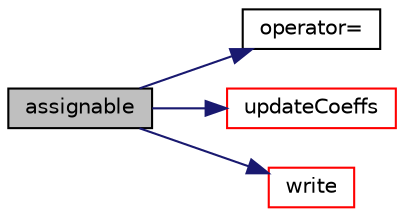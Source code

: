 digraph "assignable"
{
  bgcolor="transparent";
  edge [fontname="Helvetica",fontsize="10",labelfontname="Helvetica",labelfontsize="10"];
  node [fontname="Helvetica",fontsize="10",shape=record];
  rankdir="LR";
  Node23 [label="assignable",height=0.2,width=0.4,color="black", fillcolor="grey75", style="filled", fontcolor="black"];
  Node23 -> Node24 [color="midnightblue",fontsize="10",style="solid",fontname="Helvetica"];
  Node24 [label="operator=",height=0.2,width=0.4,color="black",URL="$a22945.html#a3c43947d30e6d33aa1f3c482fe1be7fe"];
  Node23 -> Node25 [color="midnightblue",fontsize="10",style="solid",fontname="Helvetica"];
  Node25 [label="updateCoeffs",height=0.2,width=0.4,color="red",URL="$a22945.html#a7e24eafac629d3733181cd942d4c902f",tooltip="Update the coefficients associated with the patch field. "];
  Node23 -> Node30 [color="midnightblue",fontsize="10",style="solid",fontname="Helvetica"];
  Node30 [label="write",height=0.2,width=0.4,color="red",URL="$a22945.html#a293fdfec8bdfbd5c3913ab4c9f3454ff",tooltip="Write. "];
}

